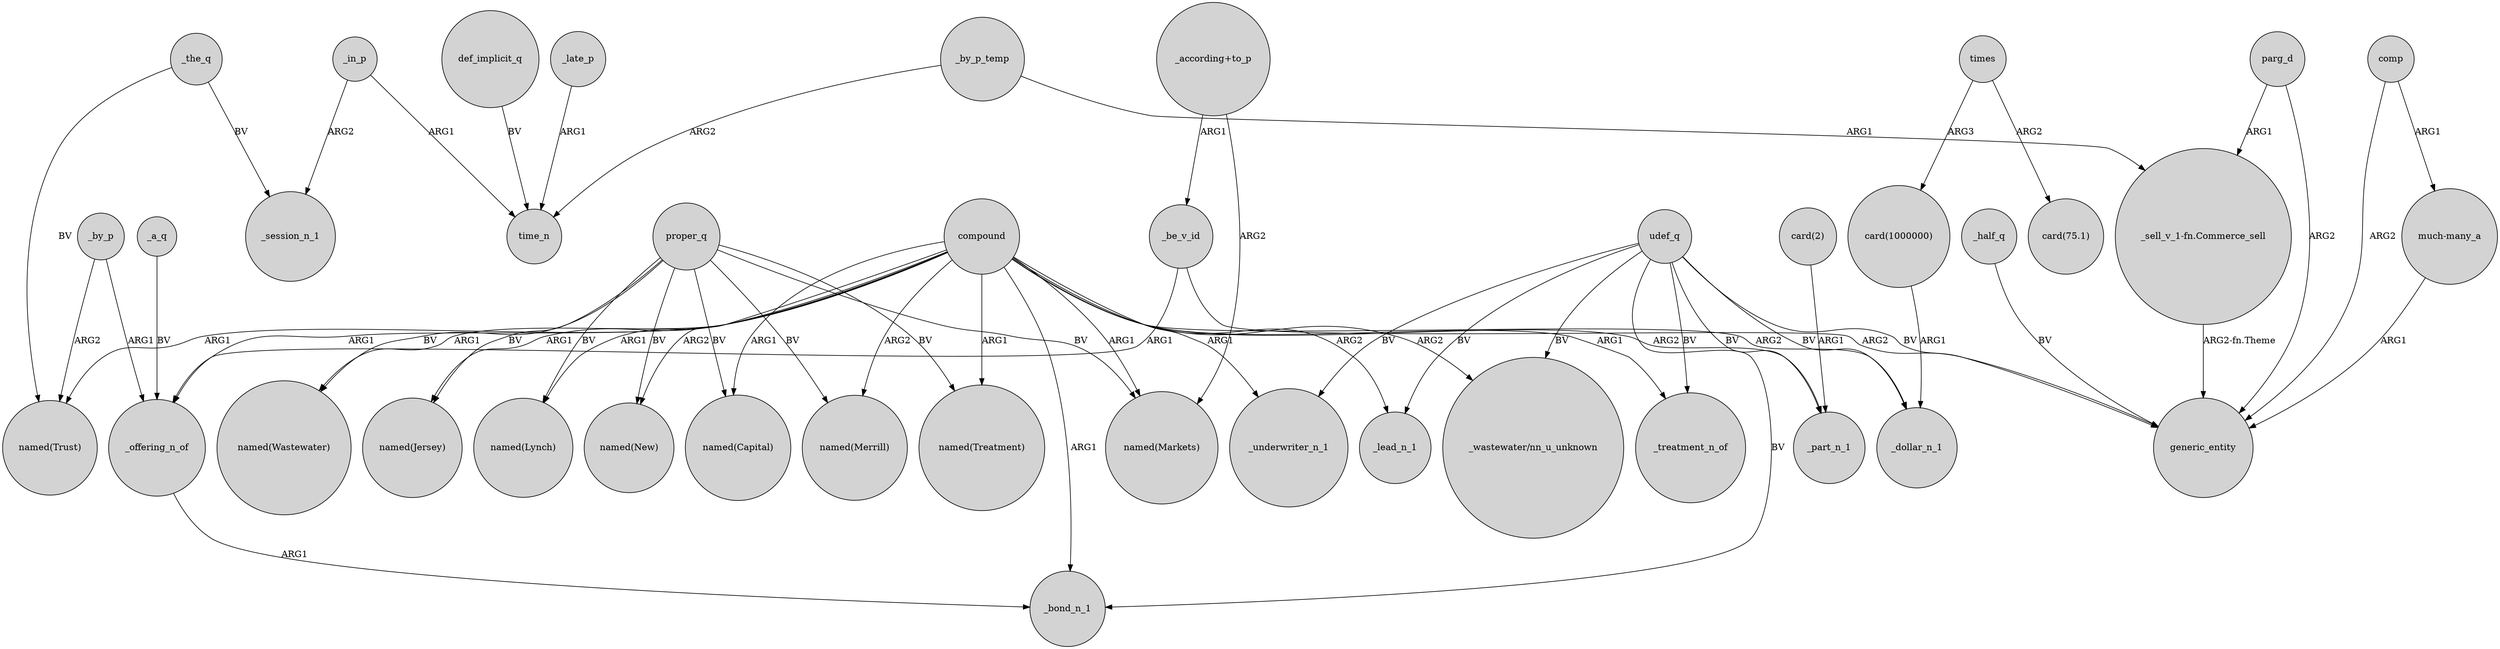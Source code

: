 digraph {
	node [shape=circle style=filled]
	_by_p -> _offering_n_of [label=ARG1]
	_by_p -> "named(Trust)" [label=ARG2]
	_late_p -> time_n [label=ARG1]
	"card(1000000)" -> _dollar_n_1 [label=ARG1]
	compound -> _underwriter_n_1 [label=ARG1]
	compound -> "named(Lynch)" [label=ARG1]
	_be_v_id -> _offering_n_of [label=ARG1]
	compound -> "named(New)" [label=ARG2]
	udef_q -> generic_entity [label=BV]
	proper_q -> "named(Capital)" [label=BV]
	_the_q -> _session_n_1 [label=BV]
	proper_q -> "named(New)" [label=BV]
	"much-many_a" -> generic_entity [label=ARG1]
	"card(2)" -> _part_n_1 [label=ARG1]
	_by_p_temp -> "_sell_v_1-fn.Commerce_sell" [label=ARG1]
	parg_d -> generic_entity [label=ARG2]
	"_according+to_p" -> "named(Markets)" [label=ARG2]
	proper_q -> "named(Lynch)" [label=BV]
	compound -> _bond_n_1 [label=ARG1]
	compound -> "named(Trust)" [label=ARG1]
	parg_d -> "_sell_v_1-fn.Commerce_sell" [label=ARG1]
	compound -> "named(Merrill)" [label=ARG2]
	_in_p -> time_n [label=ARG1]
	udef_q -> _lead_n_1 [label=BV]
	compound -> "named(Treatment)" [label=ARG1]
	_be_v_id -> generic_entity [label=ARG2]
	_offering_n_of -> _bond_n_1 [label=ARG1]
	_the_q -> "named(Trust)" [label=BV]
	"_sell_v_1-fn.Commerce_sell" -> generic_entity [label="ARG2-fn.Theme"]
	proper_q -> "named(Treatment)" [label=BV]
	compound -> "named(Wastewater)" [label=ARG1]
	udef_q -> _bond_n_1 [label=BV]
	comp -> "much-many_a" [label=ARG1]
	_half_q -> generic_entity [label=BV]
	compound -> _part_n_1 [label=ARG2]
	times -> "card(1000000)" [label=ARG3]
	udef_q -> _underwriter_n_1 [label=BV]
	compound -> "named(Jersey)" [label=ARG1]
	"_according+to_p" -> _be_v_id [label=ARG1]
	_in_p -> _session_n_1 [label=ARG2]
	udef_q -> "_wastewater/nn_u_unknown" [label=BV]
	proper_q -> "named(Jersey)" [label=BV]
	udef_q -> _treatment_n_of [label=BV]
	proper_q -> "named(Markets)" [label=BV]
	udef_q -> _part_n_1 [label=BV]
	times -> "card(75.1)" [label=ARG2]
	compound -> _lead_n_1 [label=ARG2]
	proper_q -> "named(Wastewater)" [label=BV]
	proper_q -> "named(Merrill)" [label=BV]
	comp -> generic_entity [label=ARG2]
	compound -> "_wastewater/nn_u_unknown" [label=ARG2]
	_by_p_temp -> time_n [label=ARG2]
	_a_q -> _offering_n_of [label=BV]
	compound -> _dollar_n_1 [label=ARG2]
	compound -> "named(Markets)" [label=ARG1]
	compound -> _treatment_n_of [label=ARG1]
	compound -> _offering_n_of [label=ARG1]
	udef_q -> _dollar_n_1 [label=BV]
	def_implicit_q -> time_n [label=BV]
	compound -> "named(Capital)" [label=ARG1]
}
